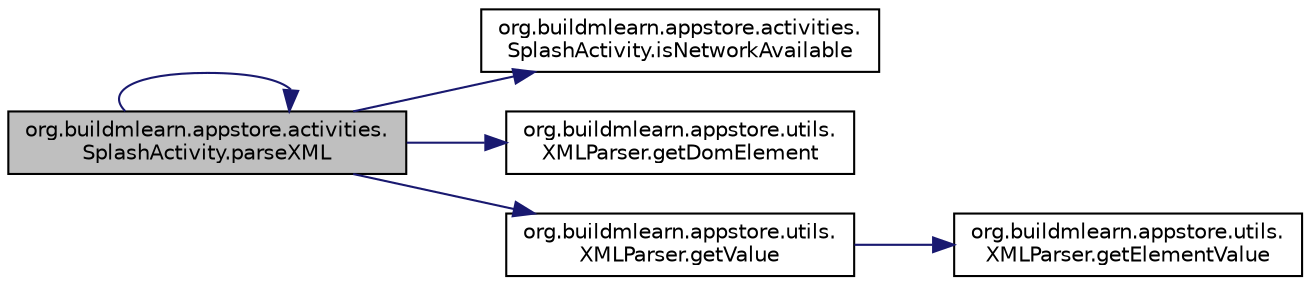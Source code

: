 digraph "org.buildmlearn.appstore.activities.SplashActivity.parseXML"
{
 // INTERACTIVE_SVG=YES
  bgcolor="transparent";
  edge [fontname="Helvetica",fontsize="10",labelfontname="Helvetica",labelfontsize="10"];
  node [fontname="Helvetica",fontsize="10",shape=record];
  rankdir="LR";
  Node1 [label="org.buildmlearn.appstore.activities.\lSplashActivity.parseXML",height=0.2,width=0.4,color="black", fillcolor="grey75", style="filled", fontcolor="black"];
  Node1 -> Node2 [color="midnightblue",fontsize="10",style="solid",fontname="Helvetica"];
  Node2 [label="org.buildmlearn.appstore.activities.\lSplashActivity.isNetworkAvailable",height=0.2,width=0.4,color="black",URL="$df/d05/classorg_1_1buildmlearn_1_1appstore_1_1activities_1_1_splash_activity.html#a1d5fc2ca5fd1a52786a7ce0d914d1d7e",tooltip="The method check whether the phone is connected to internet or not. "];
  Node1 -> Node1 [color="midnightblue",fontsize="10",style="solid",fontname="Helvetica"];
  Node1 -> Node3 [color="midnightblue",fontsize="10",style="solid",fontname="Helvetica"];
  Node3 [label="org.buildmlearn.appstore.utils.\lXMLParser.getDomElement",height=0.2,width=0.4,color="black",URL="$d6/d02/classorg_1_1buildmlearn_1_1appstore_1_1utils_1_1_x_m_l_parser.html#a15a8449f10403c80625319062f73432e",tooltip="Gets the Document object from the xml string. "];
  Node1 -> Node4 [color="midnightblue",fontsize="10",style="solid",fontname="Helvetica"];
  Node4 [label="org.buildmlearn.appstore.utils.\lXMLParser.getValue",height=0.2,width=0.4,color="black",URL="$d6/d02/classorg_1_1buildmlearn_1_1appstore_1_1utils_1_1_x_m_l_parser.html#a42151792145130629c7bf2a16b2885bc",tooltip="Gets the value of the item from the Document object. "];
  Node4 -> Node5 [color="midnightblue",fontsize="10",style="solid",fontname="Helvetica"];
  Node5 [label="org.buildmlearn.appstore.utils.\lXMLParser.getElementValue",height=0.2,width=0.4,color="black",URL="$d6/d02/classorg_1_1buildmlearn_1_1appstore_1_1utils_1_1_x_m_l_parser.html#a623e2412cff7b8ab44947732d167feef",tooltip="Gets the element value of the node. "];
}
